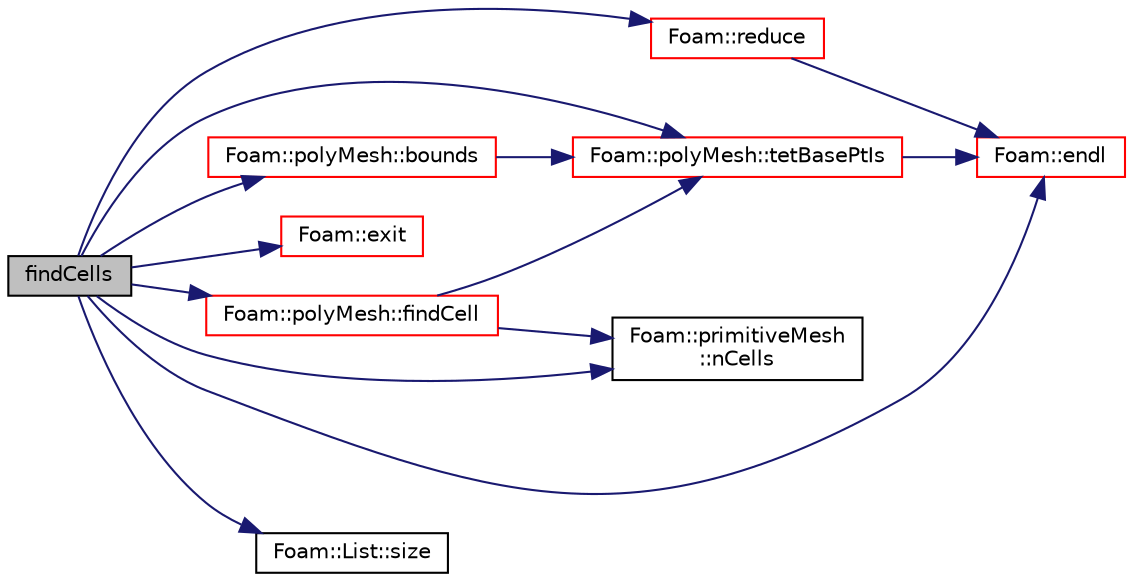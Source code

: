 digraph "findCells"
{
  bgcolor="transparent";
  edge [fontname="Helvetica",fontsize="10",labelfontname="Helvetica",labelfontsize="10"];
  node [fontname="Helvetica",fontsize="10",shape=record];
  rankdir="LR";
  Node504 [label="findCells",height=0.2,width=0.4,color="black", fillcolor="grey75", style="filled", fontcolor="black"];
  Node504 -> Node505 [color="midnightblue",fontsize="10",style="solid",fontname="Helvetica"];
  Node505 [label="Foam::polyMesh::bounds",height=0.2,width=0.4,color="red",URL="$a28565.html#af0b8fd78dbff2bbd5d76f5c2e8569fbe",tooltip="Return mesh bounding box. "];
  Node505 -> Node614 [color="midnightblue",fontsize="10",style="solid",fontname="Helvetica"];
  Node614 [label="Foam::polyMesh::tetBasePtIs",height=0.2,width=0.4,color="red",URL="$a28565.html#a4a7c8f492ae67f94fd90eed12d6fd79a",tooltip="Return the tetBasePtIs. "];
  Node614 -> Node515 [color="midnightblue",fontsize="10",style="solid",fontname="Helvetica"];
  Node515 [label="Foam::endl",height=0.2,width=0.4,color="red",URL="$a21851.html#a2db8fe02a0d3909e9351bb4275b23ce4",tooltip="Add newline and flush stream. "];
  Node504 -> Node515 [color="midnightblue",fontsize="10",style="solid",fontname="Helvetica"];
  Node504 -> Node656 [color="midnightblue",fontsize="10",style="solid",fontname="Helvetica"];
  Node656 [label="Foam::exit",height=0.2,width=0.4,color="red",URL="$a21851.html#a06ca7250d8e89caf05243ec094843642"];
  Node504 -> Node660 [color="midnightblue",fontsize="10",style="solid",fontname="Helvetica"];
  Node660 [label="Foam::polyMesh::findCell",height=0.2,width=0.4,color="red",URL="$a28565.html#a53bdddc86912a61eab7b192a8331ef0d",tooltip="Find cell enclosing this location and return index. "];
  Node660 -> Node631 [color="midnightblue",fontsize="10",style="solid",fontname="Helvetica"];
  Node631 [label="Foam::primitiveMesh\l::nCells",height=0.2,width=0.4,color="black",URL="$a28685.html#a13b94bdb0926552bf78ad5210a73a3d5"];
  Node660 -> Node614 [color="midnightblue",fontsize="10",style="solid",fontname="Helvetica"];
  Node504 -> Node631 [color="midnightblue",fontsize="10",style="solid",fontname="Helvetica"];
  Node504 -> Node570 [color="midnightblue",fontsize="10",style="solid",fontname="Helvetica"];
  Node570 [label="Foam::reduce",height=0.2,width=0.4,color="red",URL="$a21851.html#a7ffd6af4acc2eb9ba72ee296b5ecda23"];
  Node570 -> Node515 [color="midnightblue",fontsize="10",style="solid",fontname="Helvetica"];
  Node504 -> Node561 [color="midnightblue",fontsize="10",style="solid",fontname="Helvetica"];
  Node561 [label="Foam::List::size",height=0.2,width=0.4,color="black",URL="$a26833.html#a8a5f6fa29bd4b500caf186f60245b384",tooltip="Override size to be inconsistent with allocated storage. "];
  Node504 -> Node614 [color="midnightblue",fontsize="10",style="solid",fontname="Helvetica"];
}

